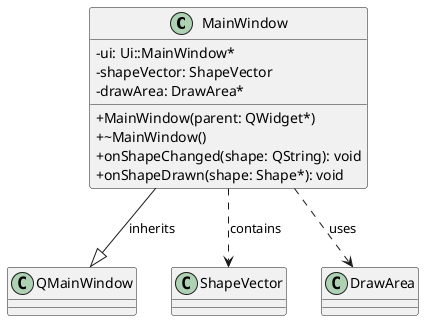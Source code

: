 @startuml MainWindow
skinparam classAttributeIconSize 0

class MainWindow {
  - ui: Ui::MainWindow*
  - shapeVector: ShapeVector
  - drawArea: DrawArea*
  + MainWindow(parent: QWidget*)
  + ~MainWindow()
  + onShapeChanged(shape: QString): void
  + onShapeDrawn(shape: Shape*): void
}
MainWindow --|> QMainWindow : inherits
MainWindow ..> ShapeVector : contains
MainWindow ..> DrawArea : uses
@enduml
